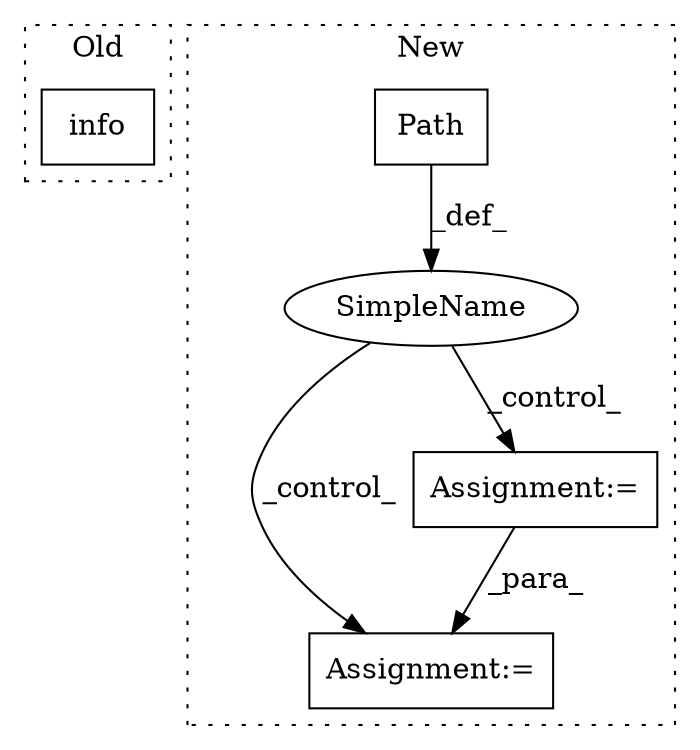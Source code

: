 digraph G {
subgraph cluster0 {
1 [label="info" a="32" s="1633" l="6" shape="box"];
label = "Old";
style="dotted";
}
subgraph cluster1 {
2 [label="Path" a="32" s="2107,2162" l="5,1" shape="box"];
3 [label="Assignment:=" a="7" s="2211" l="1" shape="box"];
4 [label="SimpleName" a="42" s="" l="" shape="ellipse"];
5 [label="Assignment:=" a="7" s="2183" l="1" shape="box"];
label = "New";
style="dotted";
}
2 -> 4 [label="_def_"];
4 -> 5 [label="_control_"];
4 -> 3 [label="_control_"];
5 -> 3 [label="_para_"];
}